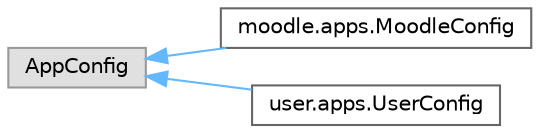 digraph "Graphical Class Hierarchy"
{
 // INTERACTIVE_SVG=YES
 // LATEX_PDF_SIZE
  bgcolor="transparent";
  edge [fontname=Helvetica,fontsize=10,labelfontname=Helvetica,labelfontsize=10];
  node [fontname=Helvetica,fontsize=10,shape=box,height=0.2,width=0.4];
  rankdir="LR";
  Node0 [label="AppConfig",height=0.2,width=0.4,color="grey60", fillcolor="#E0E0E0", style="filled",tooltip=" "];
  Node0 -> Node1 [dir="back",color="steelblue1",style="solid"];
  Node1 [label="moodle.apps.MoodleConfig",height=0.2,width=0.4,color="grey40", fillcolor="white", style="filled",URL="$classmoodle_1_1apps_1_1_moodle_config.html",tooltip=" "];
  Node0 -> Node2 [dir="back",color="steelblue1",style="solid"];
  Node2 [label="user.apps.UserConfig",height=0.2,width=0.4,color="grey40", fillcolor="white", style="filled",URL="$classuser_1_1apps_1_1_user_config.html",tooltip=" "];
}
